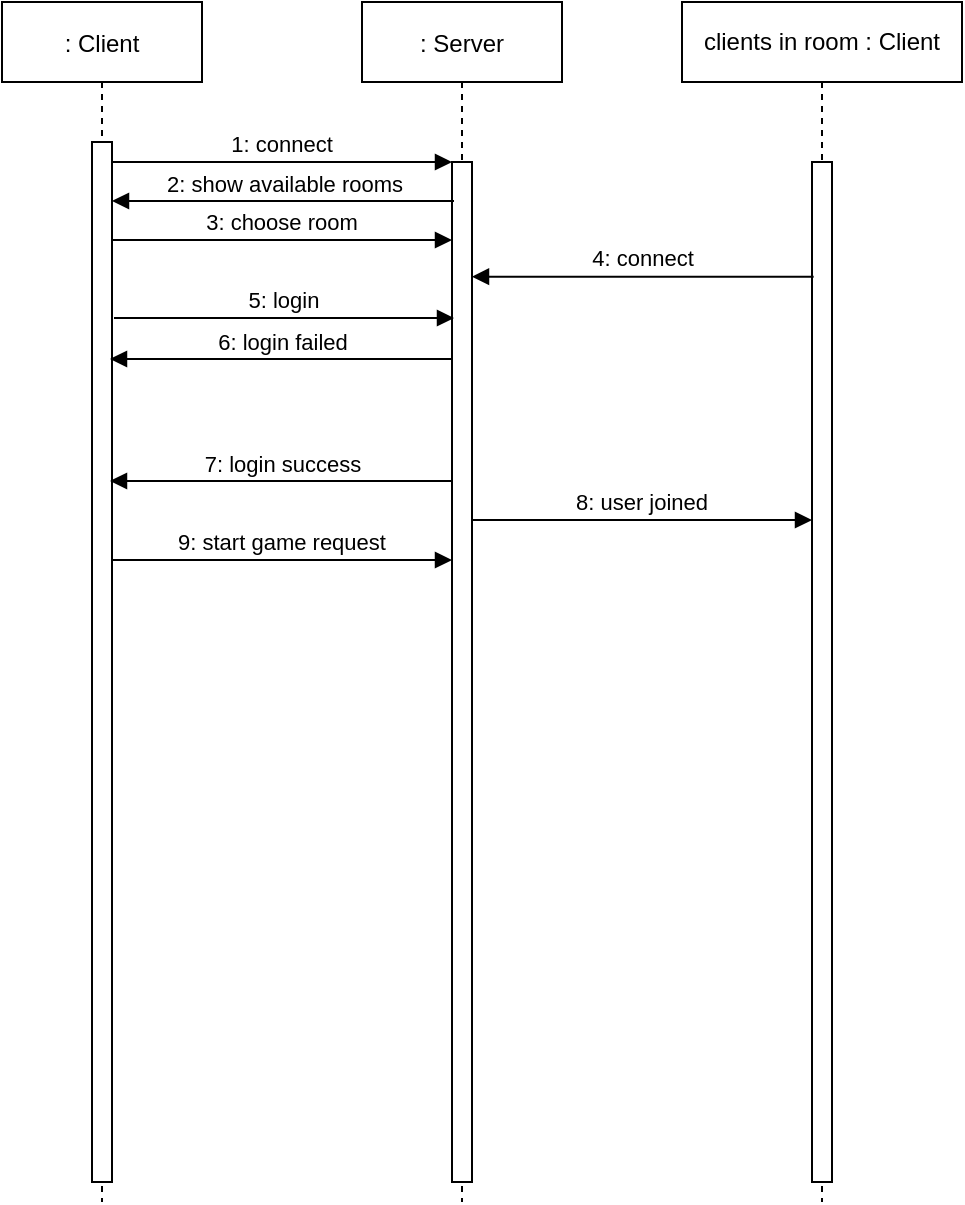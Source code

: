 <mxfile version="20.0.4"><diagram id="kgpKYQtTHZ0yAKxKKP6v" name="Page-1"><mxGraphModel dx="1175" dy="609" grid="1" gridSize="10" guides="1" tooltips="1" connect="1" arrows="1" fold="1" page="1" pageScale="1" pageWidth="827" pageHeight="1169" math="0" shadow="0"><root><mxCell id="0"/><mxCell id="1" parent="0"/><mxCell id="3nuBFxr9cyL0pnOWT2aG-1" value=": Client" style="shape=umlLifeline;perimeter=lifelinePerimeter;container=1;collapsible=0;recursiveResize=0;rounded=0;shadow=0;strokeWidth=1;" parent="1" vertex="1"><mxGeometry x="120" y="80" width="100" height="600" as="geometry"/></mxCell><mxCell id="3nuBFxr9cyL0pnOWT2aG-2" value="" style="points=[];perimeter=orthogonalPerimeter;rounded=0;shadow=0;strokeWidth=1;" parent="3nuBFxr9cyL0pnOWT2aG-1" vertex="1"><mxGeometry x="45" y="70" width="10" height="520" as="geometry"/></mxCell><mxCell id="3nuBFxr9cyL0pnOWT2aG-5" value=": Server" style="shape=umlLifeline;perimeter=lifelinePerimeter;container=1;collapsible=0;recursiveResize=0;rounded=0;shadow=0;strokeWidth=1;" parent="1" vertex="1"><mxGeometry x="300" y="80" width="100" height="600" as="geometry"/></mxCell><mxCell id="3nuBFxr9cyL0pnOWT2aG-6" value="" style="points=[];perimeter=orthogonalPerimeter;rounded=0;shadow=0;strokeWidth=1;" parent="3nuBFxr9cyL0pnOWT2aG-5" vertex="1"><mxGeometry x="45" y="80" width="10" height="510" as="geometry"/></mxCell><object label="1: connect" id="3nuBFxr9cyL0pnOWT2aG-8"><mxCell style="verticalAlign=bottom;endArrow=block;entryX=0;entryY=0;shadow=0;strokeWidth=1;" parent="1" source="3nuBFxr9cyL0pnOWT2aG-2" target="3nuBFxr9cyL0pnOWT2aG-6" edge="1"><mxGeometry relative="1" as="geometry"><mxPoint x="275" y="160" as="sourcePoint"/></mxGeometry></mxCell></object><mxCell id="LG2dWYtS7Q4I2Dv5eFwM-3" value="clients in room : Client" style="shape=umlLifeline;perimeter=lifelinePerimeter;whiteSpace=wrap;html=1;container=1;collapsible=0;recursiveResize=0;outlineConnect=0;" vertex="1" parent="1"><mxGeometry x="460" y="80" width="140" height="600" as="geometry"/></mxCell><mxCell id="LG2dWYtS7Q4I2Dv5eFwM-1" value="" style="html=1;points=[];perimeter=orthogonalPerimeter;" vertex="1" parent="1"><mxGeometry x="525" y="160" width="10" height="510" as="geometry"/></mxCell><object label="5: login" id="LG2dWYtS7Q4I2Dv5eFwM-5"><mxCell style="verticalAlign=bottom;endArrow=block;entryX=0;entryY=0;shadow=0;strokeWidth=1;" edge="1" parent="1"><mxGeometry relative="1" as="geometry"><mxPoint x="176" y="238.0" as="sourcePoint"/><mxPoint x="346" y="238.0" as="targetPoint"/></mxGeometry></mxCell></object><mxCell id="LG2dWYtS7Q4I2Dv5eFwM-6" value="6: login failed" style="html=1;verticalAlign=bottom;endArrow=block;rounded=0;entryX=0.9;entryY=0.125;entryDx=0;entryDy=0;entryPerimeter=0;" edge="1" parent="1"><mxGeometry width="80" relative="1" as="geometry"><mxPoint x="345" y="258.5" as="sourcePoint"/><mxPoint x="174" y="258.5" as="targetPoint"/></mxGeometry></mxCell><mxCell id="LG2dWYtS7Q4I2Dv5eFwM-8" value="7: login success" style="html=1;verticalAlign=bottom;endArrow=block;rounded=0;entryX=0.9;entryY=0.125;entryDx=0;entryDy=0;entryPerimeter=0;" edge="1" parent="1"><mxGeometry width="80" relative="1" as="geometry"><mxPoint x="345" y="319.5" as="sourcePoint"/><mxPoint x="174" y="319.5" as="targetPoint"/></mxGeometry></mxCell><object label="3: choose room" id="LG2dWYtS7Q4I2Dv5eFwM-9"><mxCell style="verticalAlign=bottom;endArrow=block;entryX=0;entryY=0;shadow=0;strokeWidth=1;" edge="1" parent="1"><mxGeometry relative="1" as="geometry"><mxPoint x="175" y="199.0" as="sourcePoint"/><mxPoint x="345" y="199.0" as="targetPoint"/></mxGeometry></mxCell></object><mxCell id="LG2dWYtS7Q4I2Dv5eFwM-4" value="4: connect" style="html=1;verticalAlign=bottom;endArrow=block;rounded=0;entryX=1;entryY=0.036;entryDx=0;entryDy=0;entryPerimeter=0;exitX=0.083;exitY=0.036;exitDx=0;exitDy=0;exitPerimeter=0;" edge="1" parent="1"><mxGeometry width="80" relative="1" as="geometry"><mxPoint x="525.83" y="217.36" as="sourcePoint"/><mxPoint x="355" y="217.36" as="targetPoint"/></mxGeometry></mxCell><mxCell id="LG2dWYtS7Q4I2Dv5eFwM-10" value="2: show available rooms" style="html=1;verticalAlign=bottom;endArrow=block;rounded=0;entryX=0.9;entryY=0.125;entryDx=0;entryDy=0;entryPerimeter=0;" edge="1" parent="1"><mxGeometry width="80" relative="1" as="geometry"><mxPoint x="346" y="179.5" as="sourcePoint"/><mxPoint x="175" y="179.5" as="targetPoint"/></mxGeometry></mxCell><object label="8: user joined" id="LG2dWYtS7Q4I2Dv5eFwM-11"><mxCell style="verticalAlign=bottom;endArrow=block;entryX=0;entryY=0;shadow=0;strokeWidth=1;" edge="1" parent="1"><mxGeometry relative="1" as="geometry"><mxPoint x="355" y="339.0" as="sourcePoint"/><mxPoint x="525" y="339.0" as="targetPoint"/></mxGeometry></mxCell></object><object label="9: start game request" id="LG2dWYtS7Q4I2Dv5eFwM-12"><mxCell style="verticalAlign=bottom;endArrow=block;entryX=0;entryY=0;shadow=0;strokeWidth=1;" edge="1" parent="1"><mxGeometry relative="1" as="geometry"><mxPoint x="175" y="359.0" as="sourcePoint"/><mxPoint x="345" y="359.0" as="targetPoint"/></mxGeometry></mxCell></object></root></mxGraphModel></diagram></mxfile>